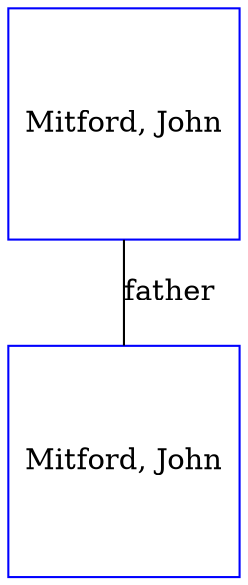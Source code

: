 digraph D {
    edge [dir=none];    node [shape=box];    "019350"   [label="Mitford, John", shape=box, regular=1, color="blue"] ;
"019694"   [label="Mitford, John", shape=box, regular=1, color="blue"] ;
019350->019694 [label="father",arrowsize=0.0]; 
}